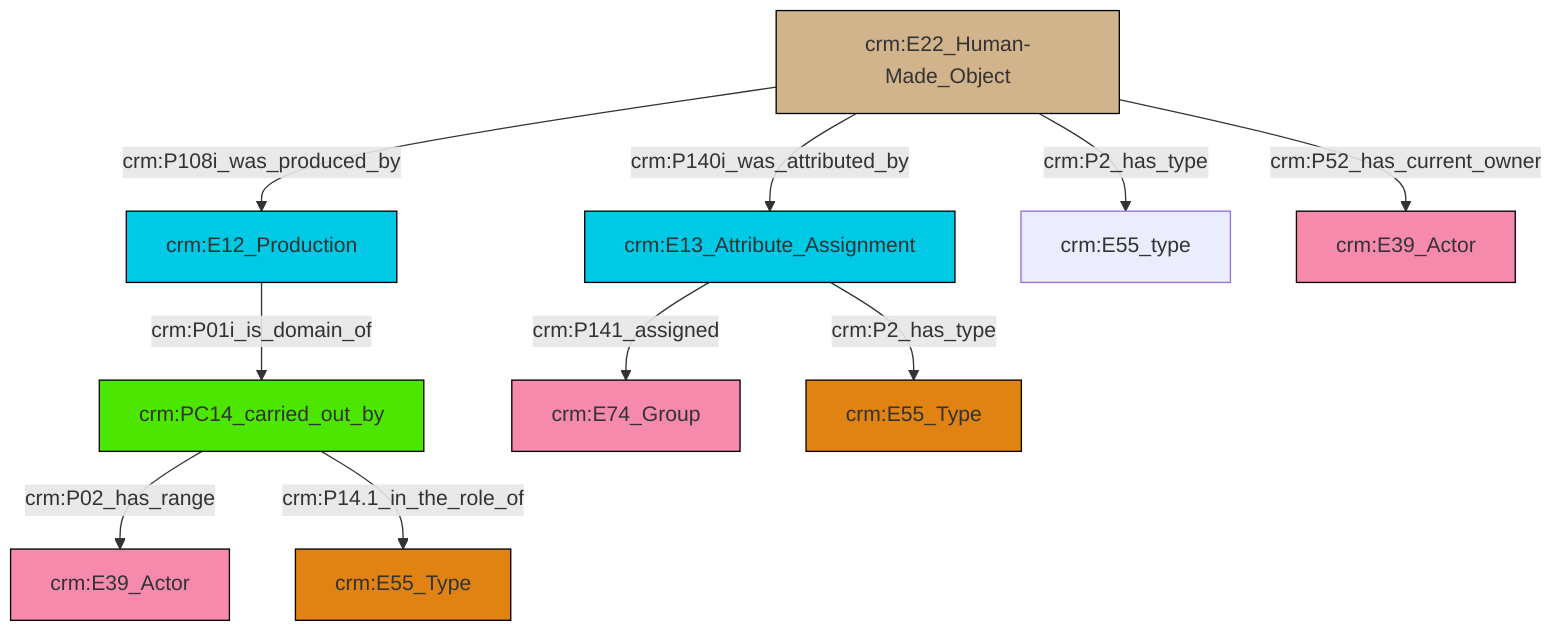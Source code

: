 graph TD
classDef Literal fill:#f2f2f2,stroke:#000000;
classDef CRM_Entity fill:#FFFFFF,stroke:#000000;
classDef Temporal_Entity fill:#00C9E6, stroke:#000000;
classDef Type fill:#E18312, stroke:#000000;
classDef Time-Span fill:#2C9C91, stroke:#000000;
classDef Appellation fill:#FFEB7F, stroke:#000000;
classDef Place fill:#008836, stroke:#000000;
classDef Persistent_Item fill:#B266B2, stroke:#000000;
classDef Conceptual_Object fill:#FFD700, stroke:#000000;
classDef Physical_Thing fill:#D2B48C, stroke:#000000;
classDef Actor fill:#f58aad, stroke:#000000;
classDef PC_Classes fill:#4ce600, stroke:#000000;
classDef Multi fill:#cccccc,stroke:#000000;

6["crm:PC14_carried_out_by"]:::PC_Classes -->|crm:P02_has_range| 7["crm:E39_Actor"]:::Actor
6["crm:PC14_carried_out_by"]:::PC_Classes -->|crm:P14.1_in_the_role_of| 4["crm:E55_Type"]:::Type
11["crm:E22_Human-Made_Object"]:::Physical_Thing -->|crm:P2_has_type| 9["crm:E55_type"]:::Default
11["crm:E22_Human-Made_Object"]:::Physical_Thing -->|crm:P108i_was_produced_by| 2["crm:E12_Production"]:::Temporal_Entity
0["crm:E13_Attribute_Assignment"]:::Temporal_Entity -->|crm:P141_assigned| 12["crm:E74_Group"]:::Actor
2["crm:E12_Production"]:::Temporal_Entity -->|crm:P01i_is_domain_of| 6["crm:PC14_carried_out_by"]:::PC_Classes
11["crm:E22_Human-Made_Object"]:::Physical_Thing -->|crm:P52_has_current_owner| 16["crm:E39_Actor"]:::Actor
11["crm:E22_Human-Made_Object"]:::Physical_Thing -->|crm:P140i_was_attributed_by| 0["crm:E13_Attribute_Assignment"]:::Temporal_Entity
0["crm:E13_Attribute_Assignment"]:::Temporal_Entity -->|crm:P2_has_type| 13["crm:E55_Type"]:::Type